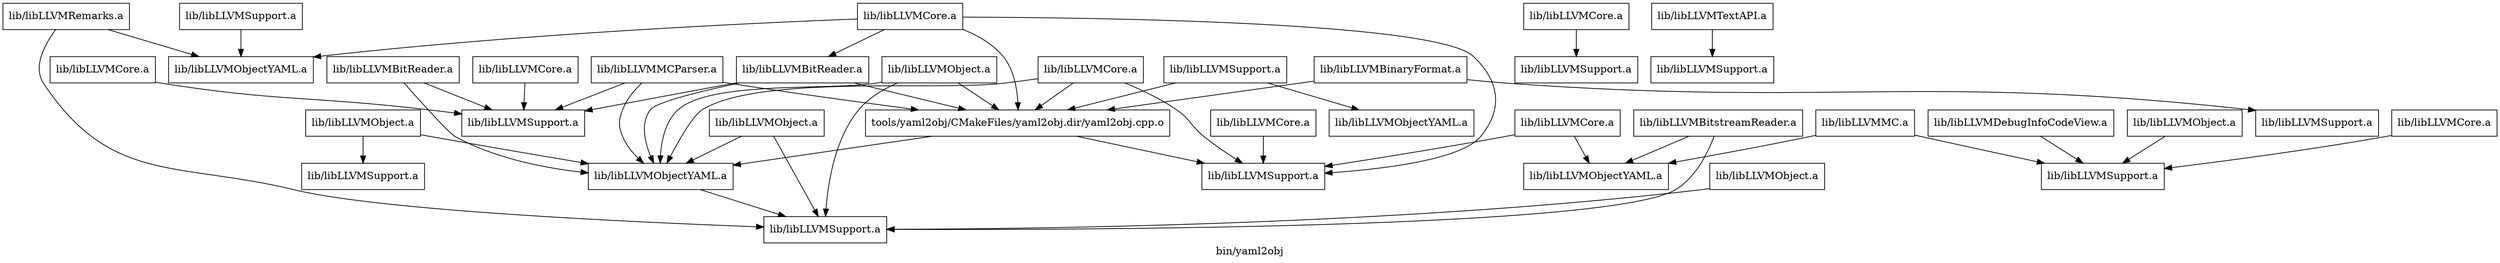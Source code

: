 digraph "bin/yaml2obj" {
	label="bin/yaml2obj";

	Node0x5579fb2a6e28 [shape=record,shape=record,label="{tools/yaml2obj/CMakeFiles/yaml2obj.dir/yaml2obj.cpp.o}"];
	Node0x5579fb2a6e28 -> Node0x5579fb2a86f0;
	Node0x5579fb2a6e28 -> Node0x5579fb2a02e8;
	Node0x5579fb2a86f0 [shape=record,shape=record,label="{lib/libLLVMObjectYAML.a}"];
	Node0x5579fb2a86f0 -> Node0x5579fb2a1f58;
	Node0x5579fb2a02e8 [shape=record,shape=record,label="{lib/libLLVMSupport.a}"];
	Node0x5579fb2a1f58 [shape=record,shape=record,label="{lib/libLLVMSupport.a}"];
	Node0x5579fb2a8960 [shape=record,shape=record,label="{lib/libLLVMObject.a}"];
	Node0x5579fb2a8960 -> Node0x5579fb2a86f0;
	Node0x5579fb2a8960 -> Node0x5579fb2a1f58;
	Node0x5579fb2a06f8 [shape=record,shape=record,label="{lib/libLLVMSupport.a}"];
	Node0x5579fb2a06f8 -> Node0x5579fb2aa500;
	Node0x5579fb2aa500 [shape=record,shape=record,label="{lib/libLLVMObjectYAML.a}"];
	Node0x5579fb2a1050 [shape=record,shape=record,label="{lib/libLLVMObject.a}"];
	Node0x5579fb2a1050 -> Node0x5579fb2a1f58;
	Node0x5579fb2a5eb8 [shape=record,shape=record,label="{lib/libLLVMObject.a}"];
	Node0x5579fb2a5eb8 -> Node0x5579fb2ab9b8;
	Node0x5579fb2ab9b8 [shape=record,shape=record,label="{lib/libLLVMSupport.a}"];
	Node0x5579fb2a4ad0 [shape=record,shape=record,label="{lib/libLLVMObject.a}"];
	Node0x5579fb2a4ad0 -> Node0x5579fb2a6e28;
	Node0x5579fb2a4ad0 -> Node0x5579fb2a86f0;
	Node0x5579fb2a4ad0 -> Node0x5579fb2a1f58;
	Node0x5579fb2a5aa8 [shape=record,shape=record,label="{lib/libLLVMObject.a}"];
	Node0x5579fb2a5aa8 -> Node0x5579fb2a86f0;
	Node0x5579fb2a5aa8 -> Node0x5579fb2a2b20;
	Node0x5579fb2a2b20 [shape=record,shape=record,label="{lib/libLLVMSupport.a}"];
	Node0x5579fb2aa568 [shape=record,shape=record,label="{lib/libLLVMBitReader.a}"];
	Node0x5579fb2aa568 -> Node0x5579fb2a6e28;
	Node0x5579fb2aa568 -> Node0x5579fb2a86f0;
	Node0x5579fb2aa568 -> Node0x5579fb2aa978;
	Node0x5579fb2aa978 [shape=record,shape=record,label="{lib/libLLVMSupport.a}"];
	Node0x5579fb2a2640 [shape=record,shape=record,label="{lib/libLLVMBitReader.a}"];
	Node0x5579fb2a2640 -> Node0x5579fb2a86f0;
	Node0x5579fb2a2640 -> Node0x5579fb2aa978;
	Node0x5579fb2a1188 [shape=record,shape=record,label="{lib/libLLVMCore.a}"];
	Node0x5579fb2a1188 -> Node0x5579fb2a02e8;
	Node0x5579fb29f990 [shape=record,shape=record,label="{lib/libLLVMCore.a}"];
	Node0x5579fb29f990 -> Node0x5579fb2aa978;
	Node0x5579fb2a61f8 [shape=record,shape=record,label="{lib/libLLVMCore.a}"];
	Node0x5579fb2a61f8 -> Node0x5579fb2a00e0;
	Node0x5579fb2a00e0 [shape=record,shape=record,label="{lib/libLLVMSupport.a}"];
	Node0x5579fb2abe98 [shape=record,shape=record,label="{lib/libLLVMCore.a}"];
	Node0x5579fb2abe98 -> Node0x5579fb2ab9b8;
	Node0x5579fb2a5150 [shape=record,shape=record,label="{lib/libLLVMSupport.a}"];
	Node0x5579fb2a5150 -> Node0x5579fb2a6e28;
	Node0x5579fb2a5150 -> Node0x5579fb2a36e8;
	Node0x5579fb2a36e8 [shape=record,shape=record,label="{lib/libLLVMObjectYAML.a}"];
	Node0x5579fb2a5490 [shape=record,shape=record,label="{lib/libLLVMCore.a}"];
	Node0x5579fb2a5490 -> Node0x5579fb2a6e28;
	Node0x5579fb2a5490 -> Node0x5579fb2aa500;
	Node0x5579fb2a5490 -> Node0x5579fb2a02e8;
	Node0x5579fb2a5490 -> Node0x5579fb2aa568;
	Node0x5579fb2a81a8 [shape=record,shape=record,label="{lib/libLLVMCore.a}"];
	Node0x5579fb2a81a8 -> Node0x5579fb2aa978;
	Node0x5579fb29ff40 [shape=record,shape=record,label="{lib/libLLVMCore.a}"];
	Node0x5579fb29ff40 -> Node0x5579fb2a6e28;
	Node0x5579fb29ff40 -> Node0x5579fb2a86f0;
	Node0x5579fb29ff40 -> Node0x5579fb2a02e8;
	Node0x5579fb2a12c0 [shape=record,shape=record,label="{lib/libLLVMCore.a}"];
	Node0x5579fb2a12c0 -> Node0x5579fb2a48c8;
	Node0x5579fb2a12c0 -> Node0x5579fb2a02e8;
	Node0x5579fb2a48c8 [shape=record,shape=record,label="{lib/libLLVMObjectYAML.a}"];
	Node0x5579fb2a26a8 [shape=record,shape=record,label="{lib/libLLVMRemarks.a}"];
	Node0x5579fb2a26a8 -> Node0x5579fb2aa500;
	Node0x5579fb2a26a8 -> Node0x5579fb2a1f58;
	Node0x5579fb2a2230 [shape=record,shape=record,label="{lib/libLLVMBitstreamReader.a}"];
	Node0x5579fb2a2230 -> Node0x5579fb2a48c8;
	Node0x5579fb2a2230 -> Node0x5579fb2a1f58;
	Node0x5579fb2a11f0 [shape=record,shape=record,label="{lib/libLLVMMCParser.a}"];
	Node0x5579fb2a11f0 -> Node0x5579fb2a6e28;
	Node0x5579fb2a11f0 -> Node0x5579fb2a86f0;
	Node0x5579fb2a11f0 -> Node0x5579fb2aa978;
	Node0x5579fb2a7bf8 [shape=record,shape=record,label="{lib/libLLVMTextAPI.a}"];
	Node0x5579fb2a7bf8 -> Node0x5579fb2a2b88;
	Node0x5579fb2a2b88 [shape=record,shape=record,label="{lib/libLLVMSupport.a}"];
	Node0x5579fb2a6810 [shape=record,shape=record,label="{lib/libLLVMMC.a}"];
	Node0x5579fb2a6810 -> Node0x5579fb2a48c8;
	Node0x5579fb2a6810 -> Node0x5579fb2ab9b8;
	Node0x5579fb29f8c0 [shape=record,shape=record,label="{lib/libLLVMBinaryFormat.a}"];
	Node0x5579fb29f8c0 -> Node0x5579fb2a6e28;
	Node0x5579fb29f8c0 -> Node0x5579fb2a0e48;
	Node0x5579fb2a0e48 [shape=record,shape=record,label="{lib/libLLVMSupport.a}"];
	Node0x5579fb2a1668 [shape=record,shape=record,label="{lib/libLLVMDebugInfoCodeView.a}"];
	Node0x5579fb2a1668 -> Node0x5579fb2ab9b8;
}
